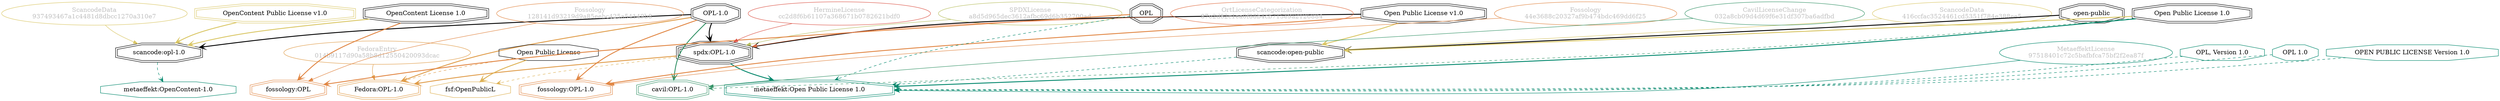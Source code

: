 strict digraph {
    node [shape=box];
    graph [splines=curved];
    3486 [label="SPDXLicense\na8d5d965dec3612afbc69d6b352700ad"
         ,fontcolor=gray
         ,color="#b8bf62"
         ,fillcolor="beige;1"
         ,shape=ellipse];
    3487 [label="spdx:OPL-1.0"
         ,shape=tripleoctagon];
    3488 [label="OPL-1.0"
         ,shape=doubleoctagon];
    3489 [label="Open Public License v1.0"
         ,shape=doubleoctagon];
    8254 [label="FedoraEntry\n014b9117d90a58b8d12550420093dcac"
         ,fontcolor=gray
         ,color="#e09d4b"
         ,fillcolor="beige;1"
         ,shape=ellipse];
    8255 [label="Fedora:OPL-1.0"
         ,color="#e09d4b"
         ,shape=doubleoctagon];
    8256 [label="Open Public License"
         ,shape=octagon];
    10396 [label="fsf:OpenPublicL"
          ,color="#deb256"
          ,shape=octagon];
    21291 [label="ScancodeData\n416ccfac3524461cd5351f784e388ee5"
          ,fontcolor=gray
          ,color="#dac767"
          ,fillcolor="beige;1"
          ,shape=ellipse];
    21292 [label="scancode:open-public"
          ,shape=doubleoctagon];
    21293 [label="open-public"
          ,shape=doubleoctagon];
    21294 [label="Open Public License 1.0"
          ,shape=doubleoctagon];
    21667 [label="ScancodeData\n937493467a1c4481d8dbcc1270a310e7"
          ,fontcolor=gray
          ,color="#dac767"
          ,fillcolor="beige;1"
          ,shape=ellipse];
    21668 [label="scancode:opl-1.0"
          ,shape=doubleoctagon];
    21669 [label="OpenContent License 1.0"
          ,shape=doubleoctagon];
    21670 [label="OpenContent Public License v1.0"
          ,color="#dac767"
          ,shape=doubleoctagon];
    26313 [label="Fossology\n44e3688c20327af9b474bdc469dd6f25"
          ,fontcolor=gray
          ,color="#e18745"
          ,fillcolor="beige;1"
          ,shape=ellipse];
    26314 [label="fossology:OPL-1.0"
          ,color="#e18745"
          ,shape=doubleoctagon];
    26351 [label="Fossology\n128141d93219d9a85eebc425a54149b8"
          ,fontcolor=gray
          ,color="#e18745"
          ,fillcolor="beige;1"
          ,shape=ellipse];
    26352 [label="fossology:OPL"
          ,color="#e18745"
          ,shape=doubleoctagon];
    26353 [label=OPL
          ,shape=doubleoctagon];
    35150 [label="OrtLicenseCategorization\n87e2d82c1ea0f88b4cb715e9a2126884"
          ,fontcolor=gray
          ,color="#e06f45"
          ,fillcolor="beige;1"
          ,shape=ellipse];
    37367 [label="CavilLicenseChange\n032a8cb09d4d69f6e31df307ba6adfbd"
          ,fontcolor=gray
          ,color="#379469"
          ,fillcolor="beige;1"
          ,shape=ellipse];
    37368 [label="cavil:OPL-1.0"
          ,color="#379469"
          ,shape=doubleoctagon];
    46526 [label="metaeffekt:OpenContent-1.0"
          ,color="#00876c"
          ,shape=octagon];
    46620 [label="MetaeffektLicense\n97518401c72c5bafbfca75bf2f2ea87f"
          ,fontcolor=gray
          ,color="#00876c"
          ,fillcolor="beige;1"
          ,shape=ellipse];
    46621 [label="metaeffekt:Open Public License 1.0"
          ,color="#00876c"
          ,shape=doubleoctagon];
    46622 [label="OPL, Version 1.0"
          ,color="#00876c"
          ,shape=octagon];
    46623 [label="OPL 1.0"
          ,color="#00876c"
          ,shape=octagon];
    46624 [label="OPEN PUBLIC LICENSE Version 1.0"
          ,color="#00876c"
          ,shape=octagon];
    50066 [label="HermineLicense\ncc2d8f6b61107a368671b0782621bdf0"
          ,fontcolor=gray
          ,color="#dc574a"
          ,fillcolor="beige;1"
          ,shape=ellipse];
    3486 -> 3487 [weight=0.5
                 ,color="#b8bf62"];
    3487 -> 8255 [style=bold
                 ,arrowhead=vee
                 ,weight=0.7
                 ,color="#e09d4b"];
    3487 -> 10396 [style=dashed
                  ,arrowhead=vee
                  ,weight=0.5
                  ,color="#deb256"];
    3487 -> 46621 [style=bold
                  ,arrowhead=vee
                  ,weight=0.7
                  ,color="#00876c"];
    3488 -> 3487 [style=bold
                 ,arrowhead=vee
                 ,weight=0.7];
    3488 -> 8255 [style=bold
                 ,arrowhead=vee
                 ,weight=0.7
                 ,color="#e09d4b"];
    3488 -> 21668 [style=bold
                  ,arrowhead=vee
                  ,weight=0.7];
    3488 -> 26314 [style=bold
                  ,arrowhead=vee
                  ,weight=0.7
                  ,color="#e18745"];
    3488 -> 37368 [style=bold
                  ,arrowhead=vee
                  ,weight=0.7
                  ,color="#379469"];
    3488 -> 37368 [style=bold
                  ,arrowhead=vee
                  ,weight=0.7
                  ,color="#379469"];
    3489 -> 3487 [style=bold
                 ,arrowhead=vee
                 ,weight=0.7];
    3489 -> 21292 [style=bold
                  ,arrowhead=vee
                  ,weight=0.7
                  ,color="#dac767"];
    3489 -> 26314 [style=bold
                  ,arrowhead=vee
                  ,weight=0.7
                  ,color="#e18745"];
    8254 -> 8255 [weight=0.5
                 ,color="#e09d4b"];
    8256 -> 8255 [style=dashed
                 ,arrowhead=vee
                 ,weight=0.5
                 ,color="#e09d4b"];
    8256 -> 10396 [style=bold
                  ,arrowhead=vee
                  ,weight=0.7
                  ,color="#deb256"];
    21291 -> 21292 [weight=0.5
                   ,color="#dac767"];
    21292 -> 46621 [style=dashed
                   ,arrowhead=vee
                   ,weight=0.5
                   ,color="#00876c"];
    21293 -> 21292 [style=bold
                   ,arrowhead=vee
                   ,weight=0.7];
    21294 -> 21292 [style=bold
                   ,arrowhead=vee
                   ,weight=0.7
                   ,color="#dac767"];
    21294 -> 37368 [style=dashed
                   ,arrowhead=vee
                   ,weight=0.5
                   ,color="#379469"];
    21294 -> 46621 [style=bold
                   ,arrowhead=vee
                   ,weight=0.7
                   ,color="#00876c"];
    21667 -> 21668 [weight=0.5
                   ,color="#dac767"];
    21668 -> 46526 [style=dashed
                   ,arrowhead=vee
                   ,weight=0.5
                   ,color="#00876c"];
    21669 -> 21668 [style=bold
                   ,arrowhead=vee
                   ,weight=0.7
                   ,color="#dac767"];
    21669 -> 26352 [style=bold
                   ,arrowhead=vee
                   ,weight=0.7
                   ,color="#e18745"];
    21670 -> 21668 [style=bold
                   ,arrowhead=vee
                   ,weight=0.7
                   ,color="#dac767"];
    26313 -> 26314 [weight=0.5
                   ,color="#e18745"];
    26351 -> 26352 [weight=0.5
                   ,color="#e18745"];
    26353 -> 26352 [style=bold
                   ,arrowhead=vee
                   ,weight=0.7
                   ,color="#e18745"];
    26353 -> 46621 [style=dashed
                   ,arrowhead=vee
                   ,weight=0.5
                   ,color="#00876c"];
    35150 -> 3487 [weight=0.5
                  ,color="#e06f45"];
    37367 -> 37368 [weight=0.5
                   ,color="#379469"];
    46620 -> 46621 [weight=0.5
                   ,color="#00876c"];
    46622 -> 46621 [style=dashed
                   ,arrowhead=vee
                   ,weight=0.5
                   ,color="#00876c"];
    46623 -> 46621 [style=dashed
                   ,arrowhead=vee
                   ,weight=0.5
                   ,color="#00876c"];
    46624 -> 46621 [style=dashed
                   ,arrowhead=vee
                   ,weight=0.5
                   ,color="#00876c"];
    50066 -> 3487 [weight=0.5
                  ,color="#dc574a"];
}
